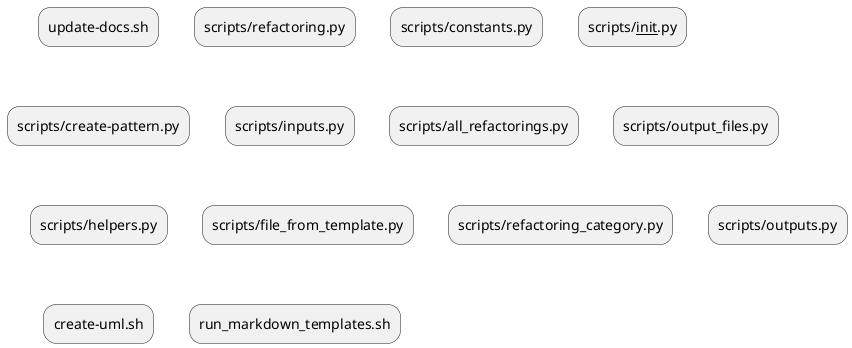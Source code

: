 @startuml

skinparam roundcorner 25

rectangle "update-docs.sh"
rectangle "scripts/refactoring.py"
rectangle "scripts/constants.py"
rectangle "scripts/__init__.py"
rectangle "scripts/create-pattern.py"
rectangle "scripts/inputs.py"
rectangle "scripts/all_refactorings.py"
rectangle "scripts/output_files.py"
rectangle "scripts/helpers.py"
rectangle "scripts/file_from_template.py"
rectangle "scripts/refactoring_category.py"
rectangle "scripts/outputs.py"
rectangle "create-uml.sh"
rectangle "run_markdown_templates.sh"

@enduml
